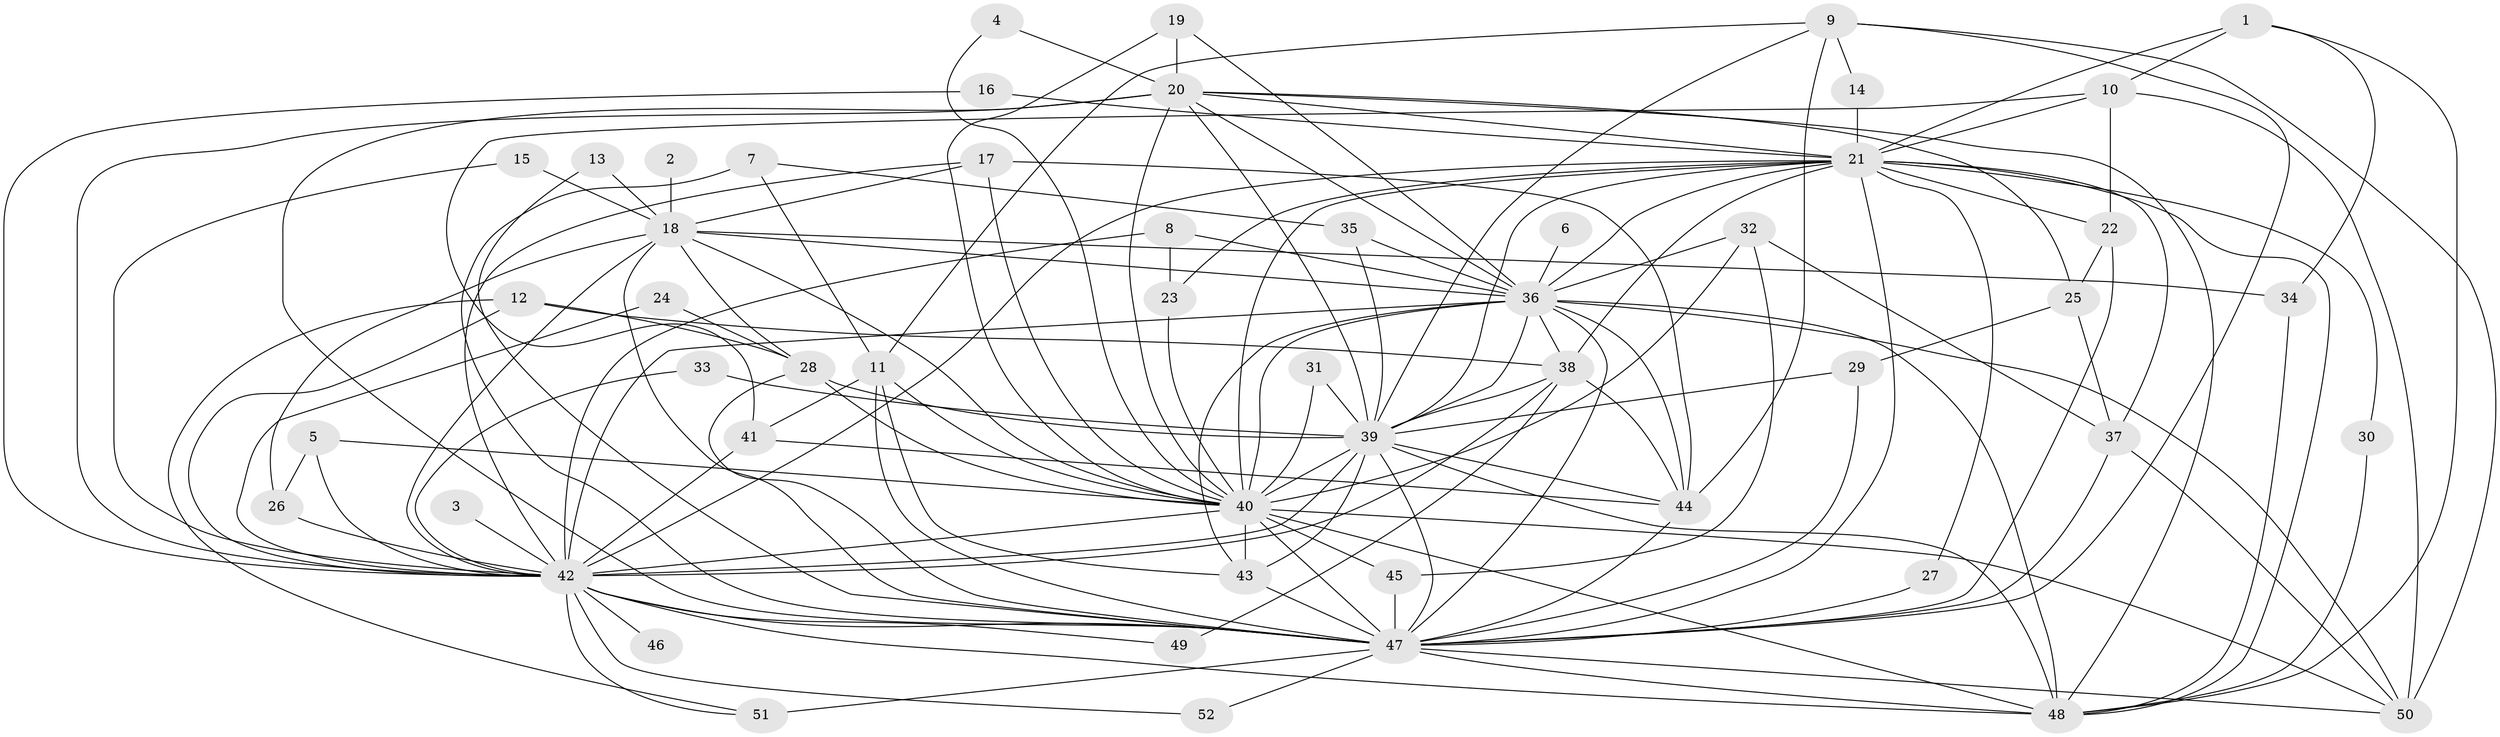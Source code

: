 // original degree distribution, {18: 0.009708737864077669, 21: 0.02912621359223301, 20: 0.009708737864077669, 13: 0.019417475728155338, 25: 0.009708737864077669, 24: 0.009708737864077669, 22: 0.009708737864077669, 11: 0.009708737864077669, 7: 0.009708737864077669, 4: 0.08737864077669903, 2: 0.46601941747572817, 3: 0.2815533980582524, 5: 0.02912621359223301, 6: 0.019417475728155338}
// Generated by graph-tools (version 1.1) at 2025/49/03/09/25 03:49:45]
// undirected, 52 vertices, 145 edges
graph export_dot {
graph [start="1"]
  node [color=gray90,style=filled];
  1;
  2;
  3;
  4;
  5;
  6;
  7;
  8;
  9;
  10;
  11;
  12;
  13;
  14;
  15;
  16;
  17;
  18;
  19;
  20;
  21;
  22;
  23;
  24;
  25;
  26;
  27;
  28;
  29;
  30;
  31;
  32;
  33;
  34;
  35;
  36;
  37;
  38;
  39;
  40;
  41;
  42;
  43;
  44;
  45;
  46;
  47;
  48;
  49;
  50;
  51;
  52;
  1 -- 10 [weight=1.0];
  1 -- 21 [weight=1.0];
  1 -- 34 [weight=1.0];
  1 -- 48 [weight=1.0];
  2 -- 18 [weight=1.0];
  3 -- 42 [weight=1.0];
  4 -- 20 [weight=1.0];
  4 -- 40 [weight=1.0];
  5 -- 26 [weight=1.0];
  5 -- 40 [weight=1.0];
  5 -- 42 [weight=1.0];
  6 -- 36 [weight=1.0];
  7 -- 11 [weight=1.0];
  7 -- 35 [weight=1.0];
  7 -- 47 [weight=1.0];
  8 -- 23 [weight=1.0];
  8 -- 36 [weight=1.0];
  8 -- 42 [weight=1.0];
  9 -- 11 [weight=1.0];
  9 -- 14 [weight=1.0];
  9 -- 39 [weight=1.0];
  9 -- 44 [weight=1.0];
  9 -- 47 [weight=1.0];
  9 -- 50 [weight=1.0];
  10 -- 21 [weight=1.0];
  10 -- 22 [weight=1.0];
  10 -- 41 [weight=1.0];
  10 -- 50 [weight=1.0];
  11 -- 40 [weight=1.0];
  11 -- 41 [weight=1.0];
  11 -- 43 [weight=1.0];
  11 -- 47 [weight=1.0];
  12 -- 28 [weight=1.0];
  12 -- 38 [weight=1.0];
  12 -- 42 [weight=1.0];
  12 -- 51 [weight=1.0];
  13 -- 18 [weight=1.0];
  13 -- 47 [weight=1.0];
  14 -- 21 [weight=1.0];
  15 -- 18 [weight=1.0];
  15 -- 42 [weight=1.0];
  16 -- 21 [weight=1.0];
  16 -- 42 [weight=1.0];
  17 -- 18 [weight=1.0];
  17 -- 40 [weight=1.0];
  17 -- 42 [weight=1.0];
  17 -- 44 [weight=1.0];
  18 -- 26 [weight=1.0];
  18 -- 28 [weight=1.0];
  18 -- 34 [weight=1.0];
  18 -- 36 [weight=1.0];
  18 -- 40 [weight=1.0];
  18 -- 42 [weight=1.0];
  18 -- 47 [weight=1.0];
  19 -- 20 [weight=1.0];
  19 -- 36 [weight=1.0];
  19 -- 40 [weight=1.0];
  20 -- 21 [weight=2.0];
  20 -- 25 [weight=1.0];
  20 -- 36 [weight=1.0];
  20 -- 39 [weight=1.0];
  20 -- 40 [weight=1.0];
  20 -- 42 [weight=2.0];
  20 -- 47 [weight=2.0];
  20 -- 48 [weight=1.0];
  21 -- 22 [weight=1.0];
  21 -- 23 [weight=1.0];
  21 -- 27 [weight=1.0];
  21 -- 30 [weight=1.0];
  21 -- 36 [weight=1.0];
  21 -- 37 [weight=1.0];
  21 -- 38 [weight=1.0];
  21 -- 39 [weight=2.0];
  21 -- 40 [weight=1.0];
  21 -- 42 [weight=2.0];
  21 -- 47 [weight=3.0];
  21 -- 48 [weight=1.0];
  22 -- 25 [weight=1.0];
  22 -- 47 [weight=1.0];
  23 -- 40 [weight=1.0];
  24 -- 28 [weight=1.0];
  24 -- 42 [weight=1.0];
  25 -- 29 [weight=1.0];
  25 -- 37 [weight=1.0];
  26 -- 42 [weight=1.0];
  27 -- 47 [weight=1.0];
  28 -- 39 [weight=1.0];
  28 -- 40 [weight=1.0];
  28 -- 47 [weight=1.0];
  29 -- 39 [weight=1.0];
  29 -- 47 [weight=1.0];
  30 -- 48 [weight=1.0];
  31 -- 39 [weight=1.0];
  31 -- 40 [weight=1.0];
  32 -- 36 [weight=1.0];
  32 -- 37 [weight=1.0];
  32 -- 40 [weight=1.0];
  32 -- 45 [weight=1.0];
  33 -- 39 [weight=1.0];
  33 -- 42 [weight=1.0];
  34 -- 48 [weight=1.0];
  35 -- 36 [weight=1.0];
  35 -- 39 [weight=1.0];
  36 -- 38 [weight=1.0];
  36 -- 39 [weight=1.0];
  36 -- 40 [weight=1.0];
  36 -- 42 [weight=3.0];
  36 -- 43 [weight=1.0];
  36 -- 44 [weight=1.0];
  36 -- 47 [weight=2.0];
  36 -- 48 [weight=1.0];
  36 -- 50 [weight=1.0];
  37 -- 47 [weight=2.0];
  37 -- 50 [weight=1.0];
  38 -- 39 [weight=1.0];
  38 -- 42 [weight=1.0];
  38 -- 44 [weight=1.0];
  38 -- 49 [weight=1.0];
  39 -- 40 [weight=2.0];
  39 -- 42 [weight=3.0];
  39 -- 43 [weight=1.0];
  39 -- 44 [weight=1.0];
  39 -- 47 [weight=3.0];
  39 -- 48 [weight=1.0];
  40 -- 42 [weight=2.0];
  40 -- 43 [weight=1.0];
  40 -- 45 [weight=1.0];
  40 -- 47 [weight=4.0];
  40 -- 48 [weight=1.0];
  40 -- 50 [weight=1.0];
  41 -- 42 [weight=1.0];
  41 -- 44 [weight=1.0];
  42 -- 46 [weight=1.0];
  42 -- 47 [weight=4.0];
  42 -- 48 [weight=2.0];
  42 -- 49 [weight=1.0];
  42 -- 51 [weight=1.0];
  42 -- 52 [weight=1.0];
  43 -- 47 [weight=1.0];
  44 -- 47 [weight=1.0];
  45 -- 47 [weight=1.0];
  47 -- 48 [weight=3.0];
  47 -- 50 [weight=1.0];
  47 -- 51 [weight=2.0];
  47 -- 52 [weight=1.0];
}
